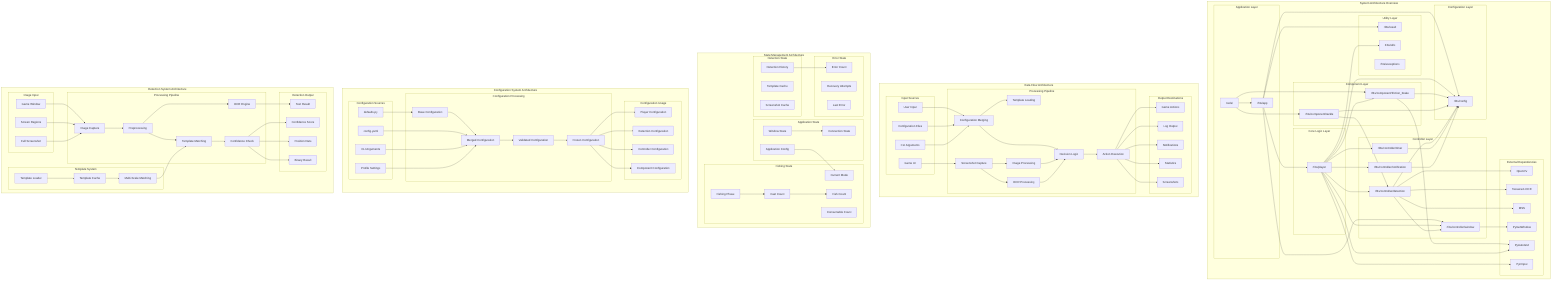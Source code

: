 graph TB
    subgraph "System Architecture Overview"
        subgraph "Application Layer"
            APP[rf4s/app]
            TOOLS[tools/]
        end
        
        subgraph "Core Logic Layer"
            PLAYER[rf4s/player]
        end
        
        subgraph "Controller Layer"
            DETECTION[rf4s/controller/detection]
            WINDOW[rf4s/controller/window]
            TIMER[rf4s/controller/timer]
            NOTIFICATION[rf4s/controller/notification]
        end
        
        subgraph "Component Layer"
            FRICTION[rf4s/component/friction_brake]
            TACKLE[rf4s/component/tackle]
        end
        
        subgraph "Configuration Layer"
            CONFIG[rf4s/config]
        end
        
        subgraph "Utility Layer"
            UTILS[rf4s/utils]
            EXCEPTIONS[rf4s/exceptions]
            RESULT[rf4s/result]
        end
        
        subgraph "External Dependencies"
            OPENCV[OpenCV]
            TESSERACT[Tesseract-OCR]
            PYAUTOGUI[PyAutoGUI]
            PYNPUT[PynInput]
            MSS[MSS]
            PYGETWINDOW[PyGetWindow]
        end
    end
    
    %% Dependencies
    APP --> PLAYER
    APP --> CONFIG
    APP --> WINDOW
    APP --> RESULT
    
    TOOLS --> APP
    TOOLS --> FRICTION
    TOOLS --> TACKLE
    
    PLAYER --> DETECTION
    PLAYER --> WINDOW
    PLAYER --> TIMER
    PLAYER --> NOTIFICATION
    PLAYER --> FRICTION
    PLAYER --> CONFIG
    PLAYER --> UTILS
    
    DETECTION --> WINDOW
    DETECTION --> CONFIG
    DETECTION --> OPENCV
    DETECTION --> TESSERACT
    DETECTION --> MSS
    
    WINDOW --> PYGETWINDOW
    
    TIMER --> CONFIG
    
    NOTIFICATION --> CONFIG
    
    FRICTION --> CONFIG
    FRICTION --> PYAUTOGUI
    
    TACKLE --> DETECTION
    TACKLE --> CONFIG
    
    %% Input Simulation
    PLAYER --> PYAUTOGUI
    PLAYER --> PYNPUT
    
    subgraph "Data Flow Architecture"
        subgraph "Input Sources"
            USER_INPUT[User Input]
            CONFIG_FILES[Configuration Files]
            CLI_ARGS[CLI Arguments]
            GAME_UI[Game UI]
        end
        
        subgraph "Processing Pipeline"
            CONFIG_MERGE[Configuration Merging]
            TEMPLATE_LOAD[Template Loading]
            SCREENSHOT_CAPTURE[Screenshot Capture]
            IMAGE_PROCESSING[Image Processing]
            OCR_PROCESSING[OCR Processing]
            DECISION_LOGIC[Decision Logic]
            ACTION_EXECUTION[Action Execution]
        end
        
        subgraph "Output Destinations"
            GAME_ACTIONS[Game Actions]
            LOG_OUTPUT[Log Output]
            NOTIFICATIONS[Notifications]
            STATISTICS[Statistics]
            SCREENSHOTS[Screenshots]
        end
        
        USER_INPUT --> CONFIG_MERGE
        CONFIG_FILES --> CONFIG_MERGE
        CLI_ARGS --> CONFIG_MERGE
        
        CONFIG_MERGE --> TEMPLATE_LOAD
        CONFIG_MERGE --> DECISION_LOGIC
        
        GAME_UI --> SCREENSHOT_CAPTURE
        SCREENSHOT_CAPTURE --> IMAGE_PROCESSING
        SCREENSHOT_CAPTURE --> OCR_PROCESSING
        
        IMAGE_PROCESSING --> DECISION_LOGIC
        OCR_PROCESSING --> DECISION_LOGIC
        
        DECISION_LOGIC --> ACTION_EXECUTION
        
        ACTION_EXECUTION --> GAME_ACTIONS
        ACTION_EXECUTION --> LOG_OUTPUT
        ACTION_EXECUTION --> NOTIFICATIONS
        ACTION_EXECUTION --> STATISTICS
        ACTION_EXECUTION --> SCREENSHOTS
    end
    
    subgraph "State Management Architecture"
        subgraph "Application State"
            APP_CONFIG[Application Config]
            WINDOW_STATE[Window State]
            CONNECTION_STATE[Connection State]
        end
        
        subgraph "Fishing State"
            CURRENT_MODE[Current Mode]
            FISHING_PHASE[Fishing Phase]
            CAST_COUNT[Cast Count]
            FISH_COUNT[Fish Count]
            CONSUMABLE_COUNT[Consumable Count]
        end
        
        subgraph "Detection State"
            TEMPLATE_CACHE[Template Cache]
            SCREENSHOT_CACHE[Screenshot Cache]
            DETECTION_HISTORY[Detection History]
        end
        
        subgraph "Error State"
            ERROR_COUNT[Error Count]
            RECOVERY_ATTEMPTS[Recovery Attempts]
            LAST_ERROR[Last Error]
        end
        
        APP_CONFIG --> CURRENT_MODE
        WINDOW_STATE --> CONNECTION_STATE
        FISHING_PHASE --> CAST_COUNT
        CAST_COUNT --> FISH_COUNT
        DETECTION_HISTORY --> ERROR_COUNT
    end
    
    subgraph "Configuration System Architecture"
        subgraph "Configuration Sources"
            DEFAULTS[defaults.py]
            YAML_CONFIG[config.yaml]
            CLI_ARGUMENTS[CLI Arguments]
            PROFILE_SETTINGS[Profile Settings]
        end
        
        subgraph "Configuration Processing"
            BASE_CONFIG[Base Configuration]
            MERGED_CONFIG[Merged Configuration]
            VALIDATED_CONFIG[Validated Configuration]
            FROZEN_CONFIG[Frozen Configuration]
        end
        
        subgraph "Configuration Usage"
            PLAYER_CONFIG[Player Configuration]
            DETECTION_CONFIG[Detection Configuration]
            CONTROLLER_CONFIG[Controller Configuration]
            COMPONENT_CONFIG[Component Configuration]
        end
        
        DEFAULTS --> BASE_CONFIG
        BASE_CONFIG --> MERGED_CONFIG
        YAML_CONFIG --> MERGED_CONFIG
        CLI_ARGUMENTS --> MERGED_CONFIG
        PROFILE_SETTINGS --> MERGED_CONFIG
        
        MERGED_CONFIG --> VALIDATED_CONFIG
        VALIDATED_CONFIG --> FROZEN_CONFIG
        
        FROZEN_CONFIG --> PLAYER_CONFIG
        FROZEN_CONFIG --> DETECTION_CONFIG
        FROZEN_CONFIG --> CONTROLLER_CONFIG
        FROZEN_CONFIG --> COMPONENT_CONFIG
    end
    
    subgraph "Detection System Architecture"
        subgraph "Image Input"
            GAME_WINDOW[Game Window]
            SCREEN_REGIONS[Screen Regions]
            FULL_SCREENSHOT[Full Screenshot]
        end
        
        subgraph "Template System"
            TEMPLATE_LOADER[Template Loader]
            TEMPLATE_CACHE_SYS[Template Cache]
            MULTI_SCALE[Multi-Scale Matching]
        end
        
        subgraph "Processing Pipeline"
            IMAGE_CAPTURE[Image Capture]
            PREPROCESSING[Preprocessing]
            TEMPLATE_MATCHING[Template Matching]
            OCR_ENGINE[OCR Engine]
            CONFIDENCE_CHECK[Confidence Check]
        end
        
        subgraph "Detection Output"
            BINARY_RESULT[Binary Result]
            TEXT_RESULT[Text Result]
            POSITION_DATA[Position Data]
            CONFIDENCE_SCORE[Confidence Score]
        end
        
        GAME_WINDOW --> IMAGE_CAPTURE
        SCREEN_REGIONS --> IMAGE_CAPTURE
        FULL_SCREENSHOT --> IMAGE_CAPTURE
        
        TEMPLATE_LOADER --> TEMPLATE_CACHE_SYS
        TEMPLATE_CACHE_SYS --> MULTI_SCALE
        
        IMAGE_CAPTURE --> PREPROCESSING
        PREPROCESSING --> TEMPLATE_MATCHING
        PREPROCESSING --> OCR_ENGINE
        MULTI_SCALE --> TEMPLATE_MATCHING
        
        TEMPLATE_MATCHING --> CONFIDENCE_CHECK
        OCR_ENGINE --> TEXT_RESULT
        CONFIDENCE_CHECK --> BINARY_RESULT
        CONFIDENCE_CHECK --> POSITION_DATA
        CONFIDENCE_CHECK --> CONFIDENCE_SCORE
    end